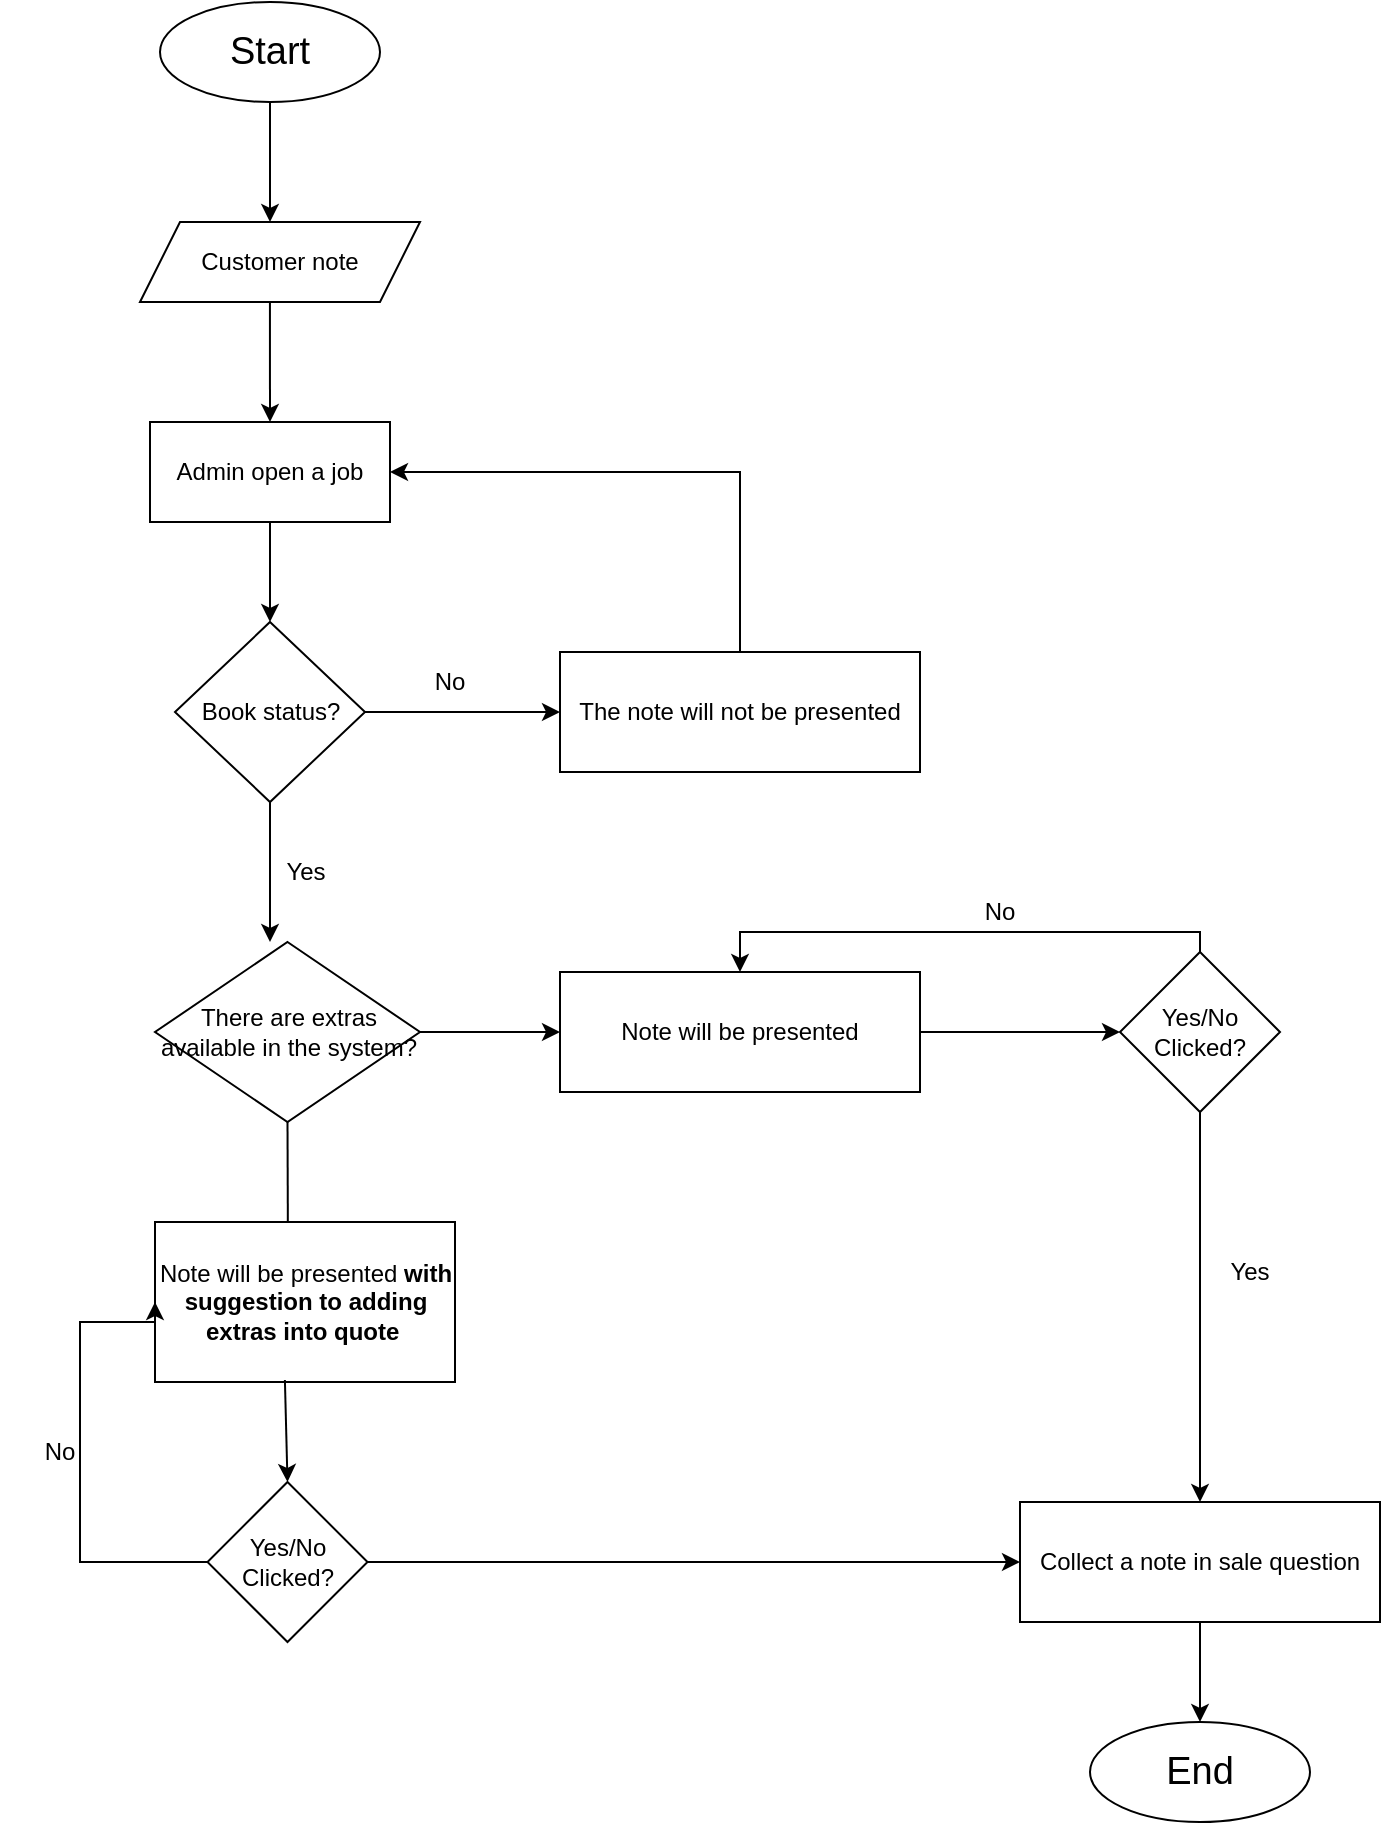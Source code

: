 <mxfile version="21.7.1" type="github">
  <diagram name="Page-1" id="k8T1qvBpEgV9LEcAZejO">
    <mxGraphModel dx="1434" dy="790" grid="1" gridSize="10" guides="1" tooltips="1" connect="1" arrows="1" fold="1" page="1" pageScale="1" pageWidth="850" pageHeight="1100" math="0" shadow="0">
      <root>
        <mxCell id="0" />
        <mxCell id="1" parent="0" />
        <mxCell id="4dlJ88uGRAiVRXG5K3-k-2" value="&lt;font style=&quot;font-size: 19px;&quot;&gt;Start&lt;/font&gt;" style="ellipse;whiteSpace=wrap;html=1;" vertex="1" parent="1">
          <mxGeometry x="310" y="50" width="110" height="50" as="geometry" />
        </mxCell>
        <mxCell id="4dlJ88uGRAiVRXG5K3-k-3" value="" style="endArrow=classic;html=1;rounded=0;exitX=0.5;exitY=1;exitDx=0;exitDy=0;" edge="1" parent="1" source="4dlJ88uGRAiVRXG5K3-k-2">
          <mxGeometry width="50" height="50" relative="1" as="geometry">
            <mxPoint x="470" y="210" as="sourcePoint" />
            <mxPoint x="365" y="160" as="targetPoint" />
          </mxGeometry>
        </mxCell>
        <mxCell id="4dlJ88uGRAiVRXG5K3-k-5" value="Customer note" style="shape=parallelogram;perimeter=parallelogramPerimeter;whiteSpace=wrap;html=1;fixedSize=1;" vertex="1" parent="1">
          <mxGeometry x="300" y="160" width="140" height="40" as="geometry" />
        </mxCell>
        <mxCell id="4dlJ88uGRAiVRXG5K3-k-6" value="Admin open a job" style="rounded=0;whiteSpace=wrap;html=1;" vertex="1" parent="1">
          <mxGeometry x="305" y="260" width="120" height="50" as="geometry" />
        </mxCell>
        <mxCell id="4dlJ88uGRAiVRXG5K3-k-7" value="" style="endArrow=classic;html=1;rounded=0;exitX=0.464;exitY=1;exitDx=0;exitDy=0;exitPerimeter=0;" edge="1" parent="1" source="4dlJ88uGRAiVRXG5K3-k-5">
          <mxGeometry width="50" height="50" relative="1" as="geometry">
            <mxPoint x="470" y="210" as="sourcePoint" />
            <mxPoint x="365" y="260" as="targetPoint" />
          </mxGeometry>
        </mxCell>
        <mxCell id="4dlJ88uGRAiVRXG5K3-k-8" value="" style="endArrow=classic;html=1;rounded=0;exitX=0.5;exitY=1;exitDx=0;exitDy=0;" edge="1" parent="1" source="4dlJ88uGRAiVRXG5K3-k-6">
          <mxGeometry width="50" height="50" relative="1" as="geometry">
            <mxPoint x="380" y="370" as="sourcePoint" />
            <mxPoint x="365" y="360" as="targetPoint" />
          </mxGeometry>
        </mxCell>
        <mxCell id="4dlJ88uGRAiVRXG5K3-k-9" value="Book status?" style="rhombus;whiteSpace=wrap;html=1;" vertex="1" parent="1">
          <mxGeometry x="317.5" y="360" width="95" height="90" as="geometry" />
        </mxCell>
        <mxCell id="4dlJ88uGRAiVRXG5K3-k-10" value="" style="endArrow=classic;html=1;rounded=0;exitX=1;exitY=0.5;exitDx=0;exitDy=0;entryX=0;entryY=0.5;entryDx=0;entryDy=0;" edge="1" parent="1" source="4dlJ88uGRAiVRXG5K3-k-9" target="4dlJ88uGRAiVRXG5K3-k-11">
          <mxGeometry width="50" height="50" relative="1" as="geometry">
            <mxPoint x="410" y="410" as="sourcePoint" />
            <mxPoint x="480" y="405" as="targetPoint" />
          </mxGeometry>
        </mxCell>
        <mxCell id="4dlJ88uGRAiVRXG5K3-k-11" value="The note will not be presented" style="rounded=0;whiteSpace=wrap;html=1;" vertex="1" parent="1">
          <mxGeometry x="510" y="375" width="180" height="60" as="geometry" />
        </mxCell>
        <mxCell id="4dlJ88uGRAiVRXG5K3-k-12" value="" style="endArrow=classic;html=1;rounded=0;entryX=1;entryY=0.5;entryDx=0;entryDy=0;exitX=0.5;exitY=0;exitDx=0;exitDy=0;edgeStyle=orthogonalEdgeStyle;" edge="1" parent="1" source="4dlJ88uGRAiVRXG5K3-k-11" target="4dlJ88uGRAiVRXG5K3-k-6">
          <mxGeometry width="50" height="50" relative="1" as="geometry">
            <mxPoint x="570" y="370" as="sourcePoint" />
            <mxPoint x="620" y="320" as="targetPoint" />
          </mxGeometry>
        </mxCell>
        <mxCell id="4dlJ88uGRAiVRXG5K3-k-13" value="No" style="text;html=1;strokeColor=none;fillColor=none;align=center;verticalAlign=middle;whiteSpace=wrap;rounded=0;" vertex="1" parent="1">
          <mxGeometry x="425" y="375" width="60" height="30" as="geometry" />
        </mxCell>
        <mxCell id="4dlJ88uGRAiVRXG5K3-k-16" value="" style="endArrow=classic;html=1;rounded=0;exitX=0.5;exitY=1;exitDx=0;exitDy=0;" edge="1" parent="1" source="4dlJ88uGRAiVRXG5K3-k-9">
          <mxGeometry width="50" height="50" relative="1" as="geometry">
            <mxPoint x="390" y="530" as="sourcePoint" />
            <mxPoint x="365" y="520" as="targetPoint" />
          </mxGeometry>
        </mxCell>
        <mxCell id="4dlJ88uGRAiVRXG5K3-k-17" value="There are extras available in the system?" style="rhombus;whiteSpace=wrap;html=1;" vertex="1" parent="1">
          <mxGeometry x="307.5" y="520" width="132.5" height="90" as="geometry" />
        </mxCell>
        <mxCell id="4dlJ88uGRAiVRXG5K3-k-18" value="Yes" style="text;html=1;strokeColor=none;fillColor=none;align=center;verticalAlign=middle;whiteSpace=wrap;rounded=0;" vertex="1" parent="1">
          <mxGeometry x="352.5" y="470" width="60" height="30" as="geometry" />
        </mxCell>
        <mxCell id="4dlJ88uGRAiVRXG5K3-k-19" value="" style="endArrow=classic;html=1;rounded=0;exitX=1;exitY=0.5;exitDx=0;exitDy=0;entryX=0;entryY=0.5;entryDx=0;entryDy=0;" edge="1" parent="1" source="4dlJ88uGRAiVRXG5K3-k-17" target="4dlJ88uGRAiVRXG5K3-k-21">
          <mxGeometry width="50" height="50" relative="1" as="geometry">
            <mxPoint x="450" y="580" as="sourcePoint" />
            <mxPoint x="510" y="565" as="targetPoint" />
          </mxGeometry>
        </mxCell>
        <mxCell id="4dlJ88uGRAiVRXG5K3-k-21" value="Note will be presented" style="rounded=0;whiteSpace=wrap;html=1;" vertex="1" parent="1">
          <mxGeometry x="510" y="535" width="180" height="60" as="geometry" />
        </mxCell>
        <mxCell id="4dlJ88uGRAiVRXG5K3-k-23" value="" style="endArrow=classic;html=1;rounded=0;exitX=0.5;exitY=1;exitDx=0;exitDy=0;" edge="1" parent="1" source="4dlJ88uGRAiVRXG5K3-k-17">
          <mxGeometry width="50" height="50" relative="1" as="geometry">
            <mxPoint x="420" y="670" as="sourcePoint" />
            <mxPoint x="374" y="680" as="targetPoint" />
          </mxGeometry>
        </mxCell>
        <mxCell id="4dlJ88uGRAiVRXG5K3-k-24" value="Note will be presented &lt;b&gt;with suggestion to adding extras into quote&amp;nbsp;&lt;/b&gt;" style="rounded=0;whiteSpace=wrap;html=1;" vertex="1" parent="1">
          <mxGeometry x="307.5" y="660" width="150" height="80" as="geometry" />
        </mxCell>
        <mxCell id="4dlJ88uGRAiVRXG5K3-k-25" value="" style="endArrow=classic;html=1;rounded=0;exitX=1;exitY=0.5;exitDx=0;exitDy=0;entryX=0;entryY=0.5;entryDx=0;entryDy=0;" edge="1" parent="1" source="4dlJ88uGRAiVRXG5K3-k-21">
          <mxGeometry width="50" height="50" relative="1" as="geometry">
            <mxPoint x="690" y="570" as="sourcePoint" />
            <mxPoint x="790" y="565" as="targetPoint" />
          </mxGeometry>
        </mxCell>
        <mxCell id="4dlJ88uGRAiVRXG5K3-k-27" value="Yes/No Clicked?" style="rhombus;whiteSpace=wrap;html=1;" vertex="1" parent="1">
          <mxGeometry x="790" y="525" width="80" height="80" as="geometry" />
        </mxCell>
        <mxCell id="4dlJ88uGRAiVRXG5K3-k-28" value="" style="endArrow=classic;html=1;rounded=0;exitX=0.5;exitY=1;exitDx=0;exitDy=0;entryX=0.5;entryY=0;entryDx=0;entryDy=0;" edge="1" parent="1" source="4dlJ88uGRAiVRXG5K3-k-27" target="4dlJ88uGRAiVRXG5K3-k-30">
          <mxGeometry width="50" height="50" relative="1" as="geometry">
            <mxPoint x="890" y="560" as="sourcePoint" />
            <mxPoint x="830" y="660" as="targetPoint" />
          </mxGeometry>
        </mxCell>
        <mxCell id="4dlJ88uGRAiVRXG5K3-k-30" value="Collect a note in sale question" style="rounded=0;whiteSpace=wrap;html=1;" vertex="1" parent="1">
          <mxGeometry x="740" y="800" width="180" height="60" as="geometry" />
        </mxCell>
        <mxCell id="4dlJ88uGRAiVRXG5K3-k-31" value="" style="endArrow=classic;html=1;rounded=0;exitX=0.5;exitY=0;exitDx=0;exitDy=0;entryX=0.5;entryY=0;entryDx=0;entryDy=0;edgeStyle=orthogonalEdgeStyle;" edge="1" parent="1" source="4dlJ88uGRAiVRXG5K3-k-27" target="4dlJ88uGRAiVRXG5K3-k-21">
          <mxGeometry width="50" height="50" relative="1" as="geometry">
            <mxPoint x="820" y="520" as="sourcePoint" />
            <mxPoint x="870" y="470" as="targetPoint" />
          </mxGeometry>
        </mxCell>
        <mxCell id="4dlJ88uGRAiVRXG5K3-k-32" value="Yes" style="text;html=1;strokeColor=none;fillColor=none;align=center;verticalAlign=middle;whiteSpace=wrap;rounded=0;" vertex="1" parent="1">
          <mxGeometry x="825" y="670" width="60" height="30" as="geometry" />
        </mxCell>
        <mxCell id="4dlJ88uGRAiVRXG5K3-k-33" value="No" style="text;html=1;strokeColor=none;fillColor=none;align=center;verticalAlign=middle;whiteSpace=wrap;rounded=0;" vertex="1" parent="1">
          <mxGeometry x="700" y="490" width="60" height="30" as="geometry" />
        </mxCell>
        <mxCell id="4dlJ88uGRAiVRXG5K3-k-34" value="" style="endArrow=classic;html=1;rounded=0;exitX=0.5;exitY=1;exitDx=0;exitDy=0;entryX=0.5;entryY=0;entryDx=0;entryDy=0;" edge="1" parent="1" source="4dlJ88uGRAiVRXG5K3-k-30" target="4dlJ88uGRAiVRXG5K3-k-35">
          <mxGeometry width="50" height="50" relative="1" as="geometry">
            <mxPoint x="830" y="890" as="sourcePoint" />
            <mxPoint x="830" y="880" as="targetPoint" />
          </mxGeometry>
        </mxCell>
        <mxCell id="4dlJ88uGRAiVRXG5K3-k-35" value="&lt;font style=&quot;font-size: 19px;&quot;&gt;End&lt;/font&gt;" style="ellipse;whiteSpace=wrap;html=1;" vertex="1" parent="1">
          <mxGeometry x="775" y="910" width="110" height="50" as="geometry" />
        </mxCell>
        <mxCell id="4dlJ88uGRAiVRXG5K3-k-37" value="Yes/No Clicked?" style="rhombus;whiteSpace=wrap;html=1;" vertex="1" parent="1">
          <mxGeometry x="333.75" y="790" width="80" height="80" as="geometry" />
        </mxCell>
        <mxCell id="4dlJ88uGRAiVRXG5K3-k-38" value="" style="endArrow=classic;html=1;rounded=0;exitX=0.433;exitY=0.988;exitDx=0;exitDy=0;entryX=0.5;entryY=0;entryDx=0;entryDy=0;exitPerimeter=0;" edge="1" parent="1" source="4dlJ88uGRAiVRXG5K3-k-24" target="4dlJ88uGRAiVRXG5K3-k-37">
          <mxGeometry width="50" height="50" relative="1" as="geometry">
            <mxPoint x="480" y="780" as="sourcePoint" />
            <mxPoint x="530" y="730" as="targetPoint" />
          </mxGeometry>
        </mxCell>
        <mxCell id="4dlJ88uGRAiVRXG5K3-k-39" value="" style="endArrow=classic;html=1;rounded=0;exitX=0;exitY=0.5;exitDx=0;exitDy=0;entryX=0;entryY=0.5;entryDx=0;entryDy=0;edgeStyle=orthogonalEdgeStyle;" edge="1" parent="1" source="4dlJ88uGRAiVRXG5K3-k-37" target="4dlJ88uGRAiVRXG5K3-k-24">
          <mxGeometry width="50" height="50" relative="1" as="geometry">
            <mxPoint x="210" y="810" as="sourcePoint" />
            <mxPoint x="260" y="760" as="targetPoint" />
            <Array as="points">
              <mxPoint x="270" y="830" />
              <mxPoint x="270" y="710" />
            </Array>
          </mxGeometry>
        </mxCell>
        <mxCell id="4dlJ88uGRAiVRXG5K3-k-40" value="No" style="text;html=1;strokeColor=none;fillColor=none;align=center;verticalAlign=middle;whiteSpace=wrap;rounded=0;" vertex="1" parent="1">
          <mxGeometry x="230" y="760" width="60" height="30" as="geometry" />
        </mxCell>
        <mxCell id="4dlJ88uGRAiVRXG5K3-k-41" value="" style="endArrow=classic;html=1;rounded=0;exitX=1;exitY=0.5;exitDx=0;exitDy=0;entryX=0;entryY=0.5;entryDx=0;entryDy=0;" edge="1" parent="1" source="4dlJ88uGRAiVRXG5K3-k-37" target="4dlJ88uGRAiVRXG5K3-k-30">
          <mxGeometry width="50" height="50" relative="1" as="geometry">
            <mxPoint x="460" y="840" as="sourcePoint" />
            <mxPoint x="730" y="830" as="targetPoint" />
          </mxGeometry>
        </mxCell>
      </root>
    </mxGraphModel>
  </diagram>
</mxfile>
